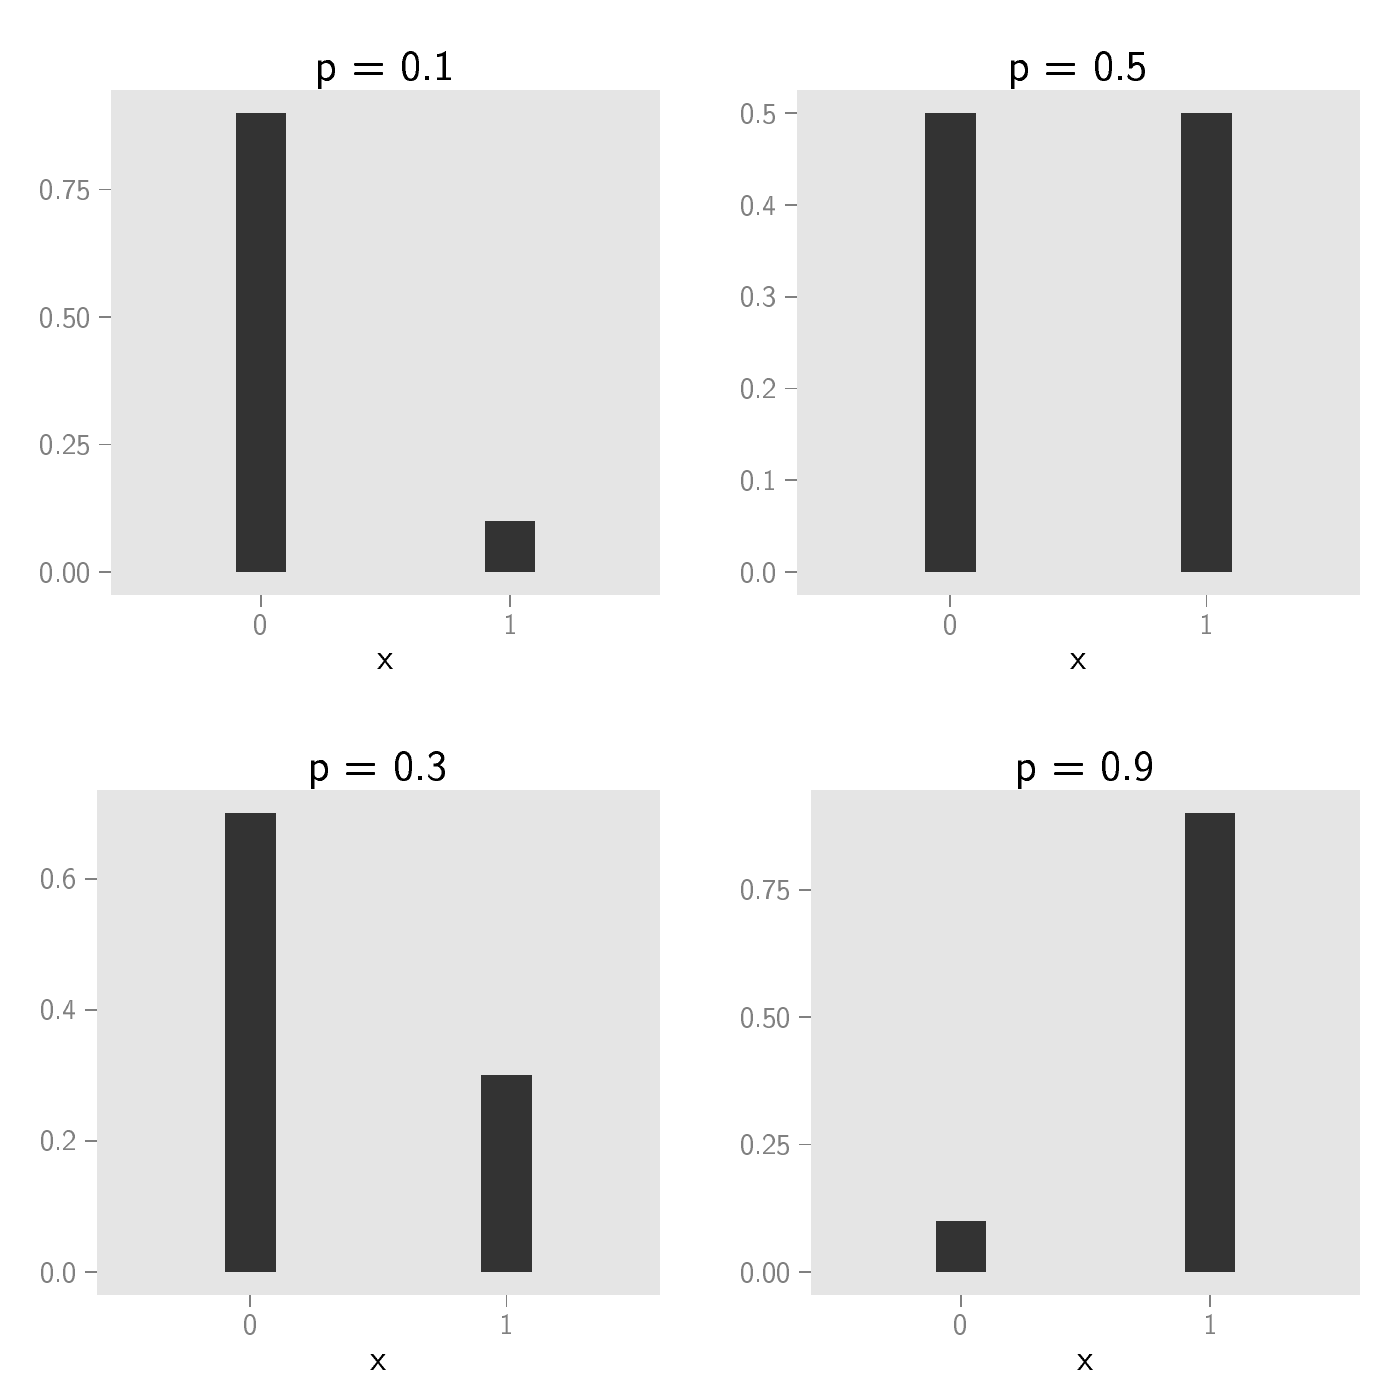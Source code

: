 % Created by tikzDevice version 0.8.1 on 2015-09-10 15:28:11
% !TEX encoding = UTF-8 Unicode
\batchmode
\makeatletter
\def\input@path{{/Users/matvi05/Dropbox/Teaching/ProbStatUProg/Lectures//}}
\makeatother
\documentclass[english,xcolor=svgnames, handout]{beamer}
\nonstopmode

\usepackage{tikz}

\usepackage[active,tightpage,psfixbb]{preview}

\PreviewEnvironment{pgfpicture}

\setlength\PreviewBorder{0pt}

\newcommand{\SweaveOpts}[1]{}  % do not interfere with LaTeX
\newcommand{\SweaveInput}[1]{} % because they are not real TeX commands
\newcommand{\Sexpr}[1]{}       % will only be parsed by R


\usepackage{mathpazo}
\usepackage[T1]{fontenc}
\usepackage[latin9]{inputenc}
\setcounter{secnumdepth}{3}
\setcounter{tocdepth}{3}
\usepackage{calc}
\usepackage{amsmath}
\usepackage{amssymb}
\usepackage{graphicx}

\makeatletter
%%%%%%%%%%%%%%%%%%%%%%%%%%%%%% Textclass specific LaTeX commands.
 % this default might be overridden by plain title style
 \newcommand\makebeamertitle{\frame{\maketitle}}%
 % (ERT) argument for the TOC
 \AtBeginDocument{%
   \let\origtableofcontents=\tableofcontents
   \def\tableofcontents{\@ifnextchar[{\origtableofcontents}{\gobbletableofcontents}}
   \def\gobbletableofcontents#1{\origtableofcontents}
 }

%%%%%%%%%%%%%%%%%%%%%%%%%%%%%% User specified LaTeX commands.
\setcounter{MaxMatrixCols}{10}
\usepackage{graphicx}
\usepackage{amsmath}
\usepackage{mathpazo}
\usepackage{hyperref}
%\usepackage{multimedia}
\usepackage{movie15}
\usepackage{xcolor}
\usepackage{colortbl}
\definecolor{RawSienna}{cmyk}{0,0.87,0.82,0.31}
\definecolor{gray97}{cmyk}{0,0,0,0.03}
\definecolor{robinsegg}{cmyk}{0.18,0.04,0,0.07}
\definecolor{cola}{cmyk}{0,0.315,0.35,0.155}

\newenvironment{stepenumerate}{\begin{enumerate}[<+->]}{\end{enumerate}}
\newenvironment{stepitemize}{\begin{itemize}[<+->]}{\end{itemize} }
\newenvironment{stepenumeratewithalert}{\begin{enumerate}[<+-| alert@+>]}{\end{enumerate}}
\newenvironment{stepitemizewithalert}{\begin{itemize}[<+-| alert@+>]}{\end{itemize} }
\usecolortheme[named=RawSienna]{structure}
%\usecolortheme[RGB={205,0,0}]{structure}
\setbeamertemplate{navigation symbols}{}
\useoutertheme{infolines}
\usetheme{default}
\setbeamertemplate{blocks}[shadow=true]
%\setbeamerfont{structure}{shape=\itshape}
\usefonttheme{structuresmallcapsserif}
\setbeamertemplate{background canvas}{
 % \ifnum \thepage>0 \relax % we are on the first page
%\includegraphics[width=\paperwidth,height=\paperheight]{/home/mv/Dropbox/Foton/IconsWallpaper/greyribbonLighter.jpg}
 % \else
 	% No background for page 2 and onwards
 % \fi
}

\makeatother

\usepackage{babel}

\begin{document}

\begin{tikzpicture}[x=1pt,y=1pt]
\definecolor{fillColor}{RGB}{255,255,255}
\path[use as bounding box,fill=fillColor,fill opacity=0.00] (0,0) rectangle (505.89,505.89);
\begin{scope}
\path[clip] (  0.00,252.94) rectangle (252.94,505.89);
\definecolor{drawColor}{RGB}{255,255,255}
\definecolor{fillColor}{RGB}{255,255,255}

\path[draw=drawColor,line width= 0.6pt,line join=round,line cap=round,fill=fillColor] (  0.00,252.94) rectangle (252.94,505.89);
\end{scope}
\begin{scope}
\path[clip] ( 40.14,290.94) rectangle (238.49,473.26);
\definecolor{fillColor}{gray}{0.90}

\path[fill=fillColor] ( 40.14,290.94) rectangle (238.49,473.26);
\definecolor{fillColor}{gray}{0.20}

\path[fill=fillColor] ( 85.22,299.22) rectangle (103.25,464.97);

\path[fill=fillColor] (175.38,299.22) rectangle (193.41,317.64);
\end{scope}
\begin{scope}
\path[clip] (  0.00,  0.00) rectangle (505.89,505.89);
\definecolor{drawColor}{gray}{0.50}

\node[text=drawColor,anchor=base east,inner sep=0pt, outer sep=0pt, scale=  0.96] at ( 33.02,295.57) {0.00};

\node[text=drawColor,anchor=base east,inner sep=0pt, outer sep=0pt, scale=  0.96] at ( 33.02,341.61) {0.25};

\node[text=drawColor,anchor=base east,inner sep=0pt, outer sep=0pt, scale=  0.96] at ( 33.02,387.66) {0.50};

\node[text=drawColor,anchor=base east,inner sep=0pt, outer sep=0pt, scale=  0.96] at ( 33.02,433.70) {0.75};
\end{scope}
\begin{scope}
\path[clip] (  0.00,  0.00) rectangle (505.89,505.89);
\definecolor{drawColor}{gray}{0.50}

\path[draw=drawColor,line width= 0.6pt,line join=round] ( 35.87,299.22) --
	( 40.14,299.22);

\path[draw=drawColor,line width= 0.6pt,line join=round] ( 35.87,345.26) --
	( 40.14,345.26);

\path[draw=drawColor,line width= 0.6pt,line join=round] ( 35.87,391.31) --
	( 40.14,391.31);

\path[draw=drawColor,line width= 0.6pt,line join=round] ( 35.87,437.35) --
	( 40.14,437.35);
\end{scope}
\begin{scope}
\path[clip] (  0.00,  0.00) rectangle (505.89,505.89);
\definecolor{drawColor}{gray}{0.50}

\path[draw=drawColor,line width= 0.6pt,line join=round] ( 94.23,286.67) --
	( 94.23,290.94);

\path[draw=drawColor,line width= 0.6pt,line join=round] (184.39,286.67) --
	(184.39,290.94);
\end{scope}
\begin{scope}
\path[clip] (  0.00,  0.00) rectangle (505.89,505.89);
\definecolor{drawColor}{gray}{0.50}

\node[text=drawColor,anchor=base,inner sep=0pt, outer sep=0pt, scale=  0.96] at ( 94.23,276.52) {0};

\node[text=drawColor,anchor=base,inner sep=0pt, outer sep=0pt, scale=  0.96] at (184.39,276.52) {1};
\end{scope}
\begin{scope}
\path[clip] (  0.00,  0.00) rectangle (505.89,505.89);
\definecolor{drawColor}{RGB}{0,0,0}

\node[text=drawColor,anchor=base,inner sep=0pt, outer sep=0pt, scale=  1.20] at (139.31,263.79) {x};
\end{scope}
\begin{scope}
\path[clip] (  0.00,  0.00) rectangle (505.89,505.89);
\definecolor{drawColor}{RGB}{0,0,0}

\node[text=drawColor,anchor=base,inner sep=0pt, outer sep=0pt, scale=  1.44] at (139.31,476.87) {p = 0.1};
\end{scope}
\begin{scope}
\path[clip] (  0.00,  0.00) rectangle (252.94,252.94);
\definecolor{drawColor}{RGB}{255,255,255}
\definecolor{fillColor}{RGB}{255,255,255}

\path[draw=drawColor,line width= 0.6pt,line join=round,line cap=round,fill=fillColor] (  0.00, -0.00) rectangle (252.94,252.94);
\end{scope}
\begin{scope}
\path[clip] ( 34.91, 37.99) rectangle (238.49,220.32);
\definecolor{fillColor}{gray}{0.90}

\path[fill=fillColor] ( 34.91, 37.99) rectangle (238.49,220.32);
\definecolor{fillColor}{gray}{0.20}

\path[fill=fillColor] ( 81.18, 46.28) rectangle ( 99.69,212.03);

\path[fill=fillColor] (173.72, 46.28) rectangle (192.22,117.31);
\end{scope}
\begin{scope}
\path[clip] (  0.00,  0.00) rectangle (505.89,505.89);
\definecolor{drawColor}{gray}{0.50}

\node[text=drawColor,anchor=base east,inner sep=0pt, outer sep=0pt, scale=  0.96] at ( 27.80, 42.63) {0.0};

\node[text=drawColor,anchor=base east,inner sep=0pt, outer sep=0pt, scale=  0.96] at ( 27.80, 89.99) {0.2};

\node[text=drawColor,anchor=base east,inner sep=0pt, outer sep=0pt, scale=  0.96] at ( 27.80,137.34) {0.4};

\node[text=drawColor,anchor=base east,inner sep=0pt, outer sep=0pt, scale=  0.96] at ( 27.80,184.70) {0.6};
\end{scope}
\begin{scope}
\path[clip] (  0.00,  0.00) rectangle (505.89,505.89);
\definecolor{drawColor}{gray}{0.50}

\path[draw=drawColor,line width= 0.6pt,line join=round] ( 30.65, 46.28) --
	( 34.91, 46.28);

\path[draw=drawColor,line width= 0.6pt,line join=round] ( 30.65, 93.63) --
	( 34.91, 93.63);

\path[draw=drawColor,line width= 0.6pt,line join=round] ( 30.65,140.99) --
	( 34.91,140.99);

\path[draw=drawColor,line width= 0.6pt,line join=round] ( 30.65,188.35) --
	( 34.91,188.35);
\end{scope}
\begin{scope}
\path[clip] (  0.00,  0.00) rectangle (505.89,505.89);
\definecolor{drawColor}{gray}{0.50}

\path[draw=drawColor,line width= 0.6pt,line join=round] ( 90.43, 33.72) --
	( 90.43, 37.99);

\path[draw=drawColor,line width= 0.6pt,line join=round] (182.97, 33.72) --
	(182.97, 37.99);
\end{scope}
\begin{scope}
\path[clip] (  0.00,  0.00) rectangle (505.89,505.89);
\definecolor{drawColor}{gray}{0.50}

\node[text=drawColor,anchor=base,inner sep=0pt, outer sep=0pt, scale=  0.96] at ( 90.43, 23.58) {0};

\node[text=drawColor,anchor=base,inner sep=0pt, outer sep=0pt, scale=  0.96] at (182.97, 23.58) {1};
\end{scope}
\begin{scope}
\path[clip] (  0.00,  0.00) rectangle (505.89,505.89);
\definecolor{drawColor}{RGB}{0,0,0}

\node[text=drawColor,anchor=base,inner sep=0pt, outer sep=0pt, scale=  1.20] at (136.70, 10.84) {x};
\end{scope}
\begin{scope}
\path[clip] (  0.00,  0.00) rectangle (505.89,505.89);
\definecolor{drawColor}{RGB}{0,0,0}

\node[text=drawColor,anchor=base,inner sep=0pt, outer sep=0pt, scale=  1.44] at (136.70,223.93) {p = 0.3};
\end{scope}
\begin{scope}
\path[clip] (252.94,252.94) rectangle (505.89,505.89);
\definecolor{drawColor}{RGB}{255,255,255}
\definecolor{fillColor}{RGB}{255,255,255}

\path[draw=drawColor,line width= 0.6pt,line join=round,line cap=round,fill=fillColor] (252.94,252.94) rectangle (505.89,505.89);
\end{scope}
\begin{scope}
\path[clip] (287.86,290.94) rectangle (491.44,473.26);
\definecolor{fillColor}{gray}{0.90}

\path[fill=fillColor] (287.86,290.94) rectangle (491.44,473.26);
\definecolor{fillColor}{gray}{0.20}

\path[fill=fillColor] (334.13,299.22) rectangle (352.63,464.97);

\path[fill=fillColor] (426.66,299.22) rectangle (445.17,464.97);
\end{scope}
\begin{scope}
\path[clip] (  0.00,  0.00) rectangle (505.89,505.89);
\definecolor{drawColor}{gray}{0.50}

\node[text=drawColor,anchor=base east,inner sep=0pt, outer sep=0pt, scale=  0.96] at (280.75,295.57) {0.0};

\node[text=drawColor,anchor=base east,inner sep=0pt, outer sep=0pt, scale=  0.96] at (280.75,328.72) {0.1};

\node[text=drawColor,anchor=base east,inner sep=0pt, outer sep=0pt, scale=  0.96] at (280.75,361.87) {0.2};

\node[text=drawColor,anchor=base east,inner sep=0pt, outer sep=0pt, scale=  0.96] at (280.75,395.02) {0.3};

\node[text=drawColor,anchor=base east,inner sep=0pt, outer sep=0pt, scale=  0.96] at (280.75,428.17) {0.4};

\node[text=drawColor,anchor=base east,inner sep=0pt, outer sep=0pt, scale=  0.96] at (280.75,461.32) {0.5};
\end{scope}
\begin{scope}
\path[clip] (  0.00,  0.00) rectangle (505.89,505.89);
\definecolor{drawColor}{gray}{0.50}

\path[draw=drawColor,line width= 0.6pt,line join=round] (283.59,299.22) --
	(287.86,299.22);

\path[draw=drawColor,line width= 0.6pt,line join=round] (283.59,332.37) --
	(287.86,332.37);

\path[draw=drawColor,line width= 0.6pt,line join=round] (283.59,365.52) --
	(287.86,365.52);

\path[draw=drawColor,line width= 0.6pt,line join=round] (283.59,398.67) --
	(287.86,398.67);

\path[draw=drawColor,line width= 0.6pt,line join=round] (283.59,431.82) --
	(287.86,431.82);

\path[draw=drawColor,line width= 0.6pt,line join=round] (283.59,464.97) --
	(287.86,464.97);
\end{scope}
\begin{scope}
\path[clip] (  0.00,  0.00) rectangle (505.89,505.89);
\definecolor{drawColor}{gray}{0.50}

\path[draw=drawColor,line width= 0.6pt,line join=round] (343.38,286.67) --
	(343.38,290.94);

\path[draw=drawColor,line width= 0.6pt,line join=round] (435.91,286.67) --
	(435.91,290.94);
\end{scope}
\begin{scope}
\path[clip] (  0.00,  0.00) rectangle (505.89,505.89);
\definecolor{drawColor}{gray}{0.50}

\node[text=drawColor,anchor=base,inner sep=0pt, outer sep=0pt, scale=  0.96] at (343.38,276.52) {0};

\node[text=drawColor,anchor=base,inner sep=0pt, outer sep=0pt, scale=  0.96] at (435.91,276.52) {1};
\end{scope}
\begin{scope}
\path[clip] (  0.00,  0.00) rectangle (505.89,505.89);
\definecolor{drawColor}{RGB}{0,0,0}

\node[text=drawColor,anchor=base,inner sep=0pt, outer sep=0pt, scale=  1.20] at (389.65,263.79) {x};
\end{scope}
\begin{scope}
\path[clip] (  0.00,  0.00) rectangle (505.89,505.89);
\definecolor{drawColor}{RGB}{0,0,0}

\node[text=drawColor,anchor=base,inner sep=0pt, outer sep=0pt, scale=  1.44] at (389.65,476.87) {p = 0.5};
\end{scope}
\begin{scope}
\path[clip] (252.94,  0.00) rectangle (505.89,252.94);
\definecolor{drawColor}{RGB}{255,255,255}
\definecolor{fillColor}{RGB}{255,255,255}

\path[draw=drawColor,line width= 0.6pt,line join=round,line cap=round,fill=fillColor] (252.94, -0.00) rectangle (505.89,252.94);
\end{scope}
\begin{scope}
\path[clip] (293.08, 37.99) rectangle (491.44,220.32);
\definecolor{fillColor}{gray}{0.90}

\path[fill=fillColor] (293.08, 37.99) rectangle (491.44,220.32);
\definecolor{fillColor}{gray}{0.20}

\path[fill=fillColor] (338.16, 46.28) rectangle (356.19, 64.69);

\path[fill=fillColor] (428.32, 46.28) rectangle (446.36,212.03);
\end{scope}
\begin{scope}
\path[clip] (  0.00,  0.00) rectangle (505.89,505.89);
\definecolor{drawColor}{gray}{0.50}

\node[text=drawColor,anchor=base east,inner sep=0pt, outer sep=0pt, scale=  0.96] at (285.97, 42.63) {0.00};

\node[text=drawColor,anchor=base east,inner sep=0pt, outer sep=0pt, scale=  0.96] at (285.97, 88.67) {0.25};

\node[text=drawColor,anchor=base east,inner sep=0pt, outer sep=0pt, scale=  0.96] at (285.97,134.71) {0.50};

\node[text=drawColor,anchor=base east,inner sep=0pt, outer sep=0pt, scale=  0.96] at (285.97,180.75) {0.75};
\end{scope}
\begin{scope}
\path[clip] (  0.00,  0.00) rectangle (505.89,505.89);
\definecolor{drawColor}{gray}{0.50}

\path[draw=drawColor,line width= 0.6pt,line join=round] (288.81, 46.28) --
	(293.08, 46.28);

\path[draw=drawColor,line width= 0.6pt,line join=round] (288.81, 92.32) --
	(293.08, 92.32);

\path[draw=drawColor,line width= 0.6pt,line join=round] (288.81,138.36) --
	(293.08,138.36);

\path[draw=drawColor,line width= 0.6pt,line join=round] (288.81,184.40) --
	(293.08,184.40);
\end{scope}
\begin{scope}
\path[clip] (  0.00,  0.00) rectangle (505.89,505.89);
\definecolor{drawColor}{gray}{0.50}

\path[draw=drawColor,line width= 0.6pt,line join=round] (347.18, 33.72) --
	(347.18, 37.99);

\path[draw=drawColor,line width= 0.6pt,line join=round] (437.34, 33.72) --
	(437.34, 37.99);
\end{scope}
\begin{scope}
\path[clip] (  0.00,  0.00) rectangle (505.89,505.89);
\definecolor{drawColor}{gray}{0.50}

\node[text=drawColor,anchor=base,inner sep=0pt, outer sep=0pt, scale=  0.96] at (347.18, 23.58) {0};

\node[text=drawColor,anchor=base,inner sep=0pt, outer sep=0pt, scale=  0.96] at (437.34, 23.58) {1};
\end{scope}
\begin{scope}
\path[clip] (  0.00,  0.00) rectangle (505.89,505.89);
\definecolor{drawColor}{RGB}{0,0,0}

\node[text=drawColor,anchor=base,inner sep=0pt, outer sep=0pt, scale=  1.20] at (392.26, 10.84) {x};
\end{scope}
\begin{scope}
\path[clip] (  0.00,  0.00) rectangle (505.89,505.89);
\definecolor{drawColor}{RGB}{0,0,0}

\node[text=drawColor,anchor=base,inner sep=0pt, outer sep=0pt, scale=  1.44] at (392.26,223.93) {p = 0.9};
\end{scope}
\end{tikzpicture}

\end{document}
